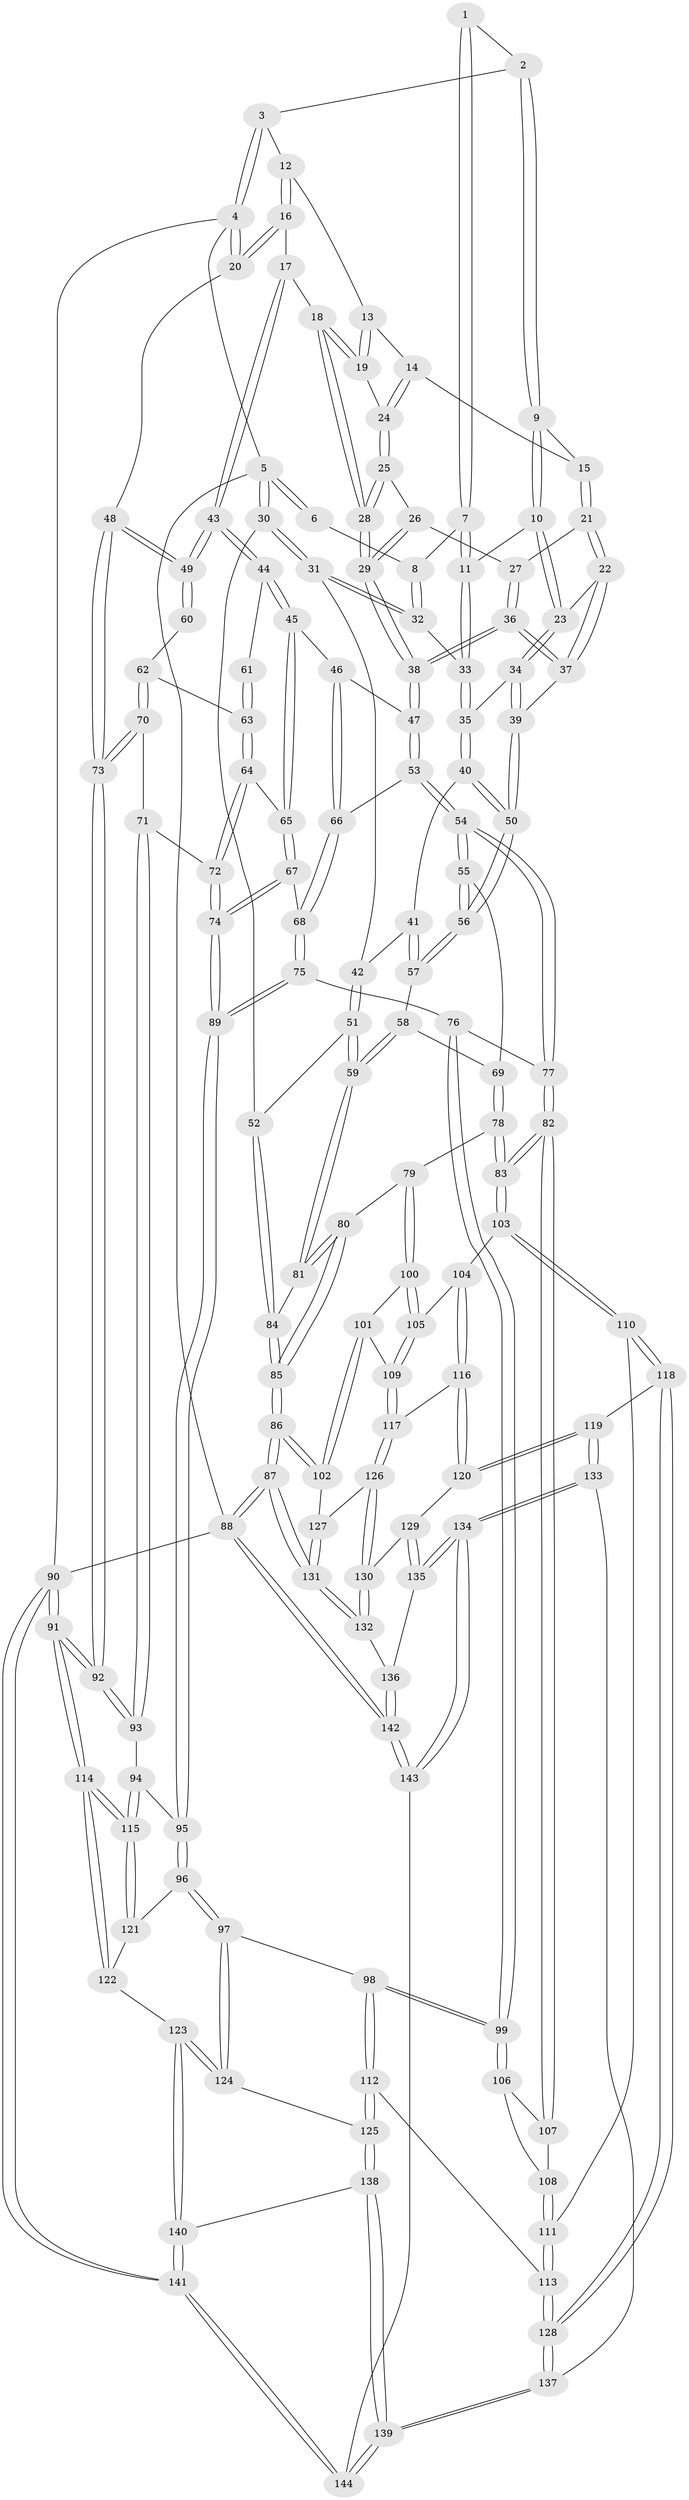 // coarse degree distribution, {4: 0.4111111111111111, 6: 0.08888888888888889, 3: 0.13333333333333333, 5: 0.34444444444444444, 2: 0.011111111111111112, 7: 0.011111111111111112}
// Generated by graph-tools (version 1.1) at 2025/42/03/06/25 10:42:29]
// undirected, 144 vertices, 357 edges
graph export_dot {
graph [start="1"]
  node [color=gray90,style=filled];
  1 [pos="+0.4812319739862618+0"];
  2 [pos="+0.4822065821836366+0"];
  3 [pos="+0.8286646733427186+0"];
  4 [pos="+1+0"];
  5 [pos="+0+0"];
  6 [pos="+0.27356554649866055+0"];
  7 [pos="+0.3786683134569675+0.027591606346411415"];
  8 [pos="+0.2673822388522748+0.08196882277944176"];
  9 [pos="+0.49138462925716014+0"];
  10 [pos="+0.45791755270643136+0.10506359408614246"];
  11 [pos="+0.3936502958772205+0.10981165643795829"];
  12 [pos="+0.8171897953873906+0"];
  13 [pos="+0.7432767522837445+0.0054096405941402624"];
  14 [pos="+0.642227744389022+0.04792037139626126"];
  15 [pos="+0.5430740832148053+0"];
  16 [pos="+0.8690395977273372+0.1009164919837615"];
  17 [pos="+0.7844412213028306+0.18599548021601447"];
  18 [pos="+0.7636783438658398+0.1858849246523609"];
  19 [pos="+0.7220695364155041+0.07874252121311404"];
  20 [pos="+1+0.21575349384685935"];
  21 [pos="+0.5441341627403631+0.10279559238454161"];
  22 [pos="+0.497953745203402+0.133354235457353"];
  23 [pos="+0.4964396284685338+0.1335352839101686"];
  24 [pos="+0.64969286444727+0.0768680011828955"];
  25 [pos="+0.6466434746714146+0.0887076249124064"];
  26 [pos="+0.611477799159872+0.11391085228690678"];
  27 [pos="+0.5581332702688814+0.11213554599001072"];
  28 [pos="+0.7229355299171829+0.19995681959060188"];
  29 [pos="+0.6561982627500571+0.24779300150995565"];
  30 [pos="+0+0"];
  31 [pos="+0.18394720556310842+0.14395600864238095"];
  32 [pos="+0.24821881077849137+0.11080847673365073"];
  33 [pos="+0.3744936581373673+0.14890087632617935"];
  34 [pos="+0.4345002648262517+0.20668898622634152"];
  35 [pos="+0.39530543749955255+0.21655148903320767"];
  36 [pos="+0.6000658963880733+0.25443875079406497"];
  37 [pos="+0.5609245712069424+0.2510842265282086"];
  38 [pos="+0.636903691265387+0.26853148541456023"];
  39 [pos="+0.5564522553973493+0.25201205473017135"];
  40 [pos="+0.39466961215357166+0.21775300405361497"];
  41 [pos="+0.3195611782032967+0.2723356660712389"];
  42 [pos="+0.20023374226606802+0.19823009007735984"];
  43 [pos="+0.813186261111497+0.23106240363632827"];
  44 [pos="+0.8373423840621956+0.3011111964807946"];
  45 [pos="+0.7995067241962331+0.35153348188383615"];
  46 [pos="+0.7587161205957156+0.3519327811704123"];
  47 [pos="+0.6403243777663443+0.29088836775975135"];
  48 [pos="+1+0.22131400070902435"];
  49 [pos="+1+0.22432112053179354"];
  50 [pos="+0.46676614234053654+0.32504028691511755"];
  51 [pos="+0.13233727451229932+0.3453044296826742"];
  52 [pos="+0+0.0860144321415529"];
  53 [pos="+0.6232167576253831+0.35278037875691054"];
  54 [pos="+0.5347653869976028+0.46790414899884064"];
  55 [pos="+0.4543807990029647+0.39697765883940267"];
  56 [pos="+0.4530204845991031+0.3892618899181955"];
  57 [pos="+0.31970922574383104+0.2821255170554331"];
  58 [pos="+0.2883452050750459+0.35824464547204476"];
  59 [pos="+0.15176368773427557+0.43177851582667776"];
  60 [pos="+0.886528236288537+0.3055984330139829"];
  61 [pos="+0.850024226310172+0.30453821102194173"];
  62 [pos="+0.9242144038935028+0.4013845884205387"];
  63 [pos="+0.8894579224117256+0.39420251733319644"];
  64 [pos="+0.8279848142942334+0.41576634520615424"];
  65 [pos="+0.8180058367879072+0.4128230856841325"];
  66 [pos="+0.7175457448690514+0.43427775453817236"];
  67 [pos="+0.7617128038719666+0.4812300503394575"];
  68 [pos="+0.737613974994881+0.49260110959140996"];
  69 [pos="+0.3633224724251131+0.4262221875548854"];
  70 [pos="+1+0.45757815299766547"];
  71 [pos="+0.9281488021501221+0.5153649503834478"];
  72 [pos="+0.9245638024017743+0.5166492024420986"];
  73 [pos="+1+0.40940216923803124"];
  74 [pos="+0.9151094622839697+0.5239395444489031"];
  75 [pos="+0.719244332956311+0.5229043567586041"];
  76 [pos="+0.7078437141487652+0.5360515298293627"];
  77 [pos="+0.5406744931633105+0.5066792613548231"];
  78 [pos="+0.32359510201760533+0.5095001055258721"];
  79 [pos="+0.23609467727201852+0.530741706026576"];
  80 [pos="+0.14583707188015052+0.4540074776233289"];
  81 [pos="+0.14632134184211343+0.45149060409698233"];
  82 [pos="+0.4953650273762722+0.5862247473928944"];
  83 [pos="+0.4854744828959859+0.5997565991996695"];
  84 [pos="+0+0.18066696470640037"];
  85 [pos="+0+0.6261033233666685"];
  86 [pos="+0+0.6667623941870381"];
  87 [pos="+0+1"];
  88 [pos="+0+1"];
  89 [pos="+0.8884773164854839+0.5647156395349902"];
  90 [pos="+1+1"];
  91 [pos="+1+0.9957548922807044"];
  92 [pos="+1+0.663383574806293"];
  93 [pos="+0.9820628413796442+0.6531469713373603"];
  94 [pos="+0.9397158605140896+0.6670843594476146"];
  95 [pos="+0.8505138670896306+0.6646521094305485"];
  96 [pos="+0.850422763363021+0.6647306977900325"];
  97 [pos="+0.8338813427465179+0.66808790845643"];
  98 [pos="+0.7539181969614258+0.6472236873330726"];
  99 [pos="+0.7301513897025328+0.6117744927785496"];
  100 [pos="+0.23875817733791252+0.5575029081110174"];
  101 [pos="+0.23011673202565458+0.602867351138156"];
  102 [pos="+0.10308015388230993+0.6989442556188105"];
  103 [pos="+0.48284130799175456+0.6136565602209311"];
  104 [pos="+0.4649748458502204+0.6276798312348674"];
  105 [pos="+0.36410073315884334+0.6443922910034895"];
  106 [pos="+0.6732638618507015+0.6310496873145601"];
  107 [pos="+0.6312296705801193+0.6293542013554245"];
  108 [pos="+0.629799546212917+0.6691702218154424"];
  109 [pos="+0.2756187754228841+0.7155817522860788"];
  110 [pos="+0.5363565168310341+0.685736245529981"];
  111 [pos="+0.582832605328269+0.727809942068892"];
  112 [pos="+0.6413404826402503+0.7959113359168587"];
  113 [pos="+0.6336158808450231+0.7955616232253319"];
  114 [pos="+1+0.8236896129567503"];
  115 [pos="+1+0.8083278496463377"];
  116 [pos="+0.38795185606653076+0.7853367576013115"];
  117 [pos="+0.27107348793356717+0.7448677721139644"];
  118 [pos="+0.4554472109095377+0.8259679176564733"];
  119 [pos="+0.4315025280214266+0.83546071273809"];
  120 [pos="+0.396001943984626+0.8035748756181349"];
  121 [pos="+0.8519569607655629+0.6673073226678298"];
  122 [pos="+0.899432221734781+0.8136718867345023"];
  123 [pos="+0.8208582698659868+0.8536777293736081"];
  124 [pos="+0.7888331753566382+0.8274119396186829"];
  125 [pos="+0.6744139454954873+0.818208095325545"];
  126 [pos="+0.22777535382874012+0.7770935974765684"];
  127 [pos="+0.22186830650966685+0.7770493054279793"];
  128 [pos="+0.6165922100646817+0.8116614932760641"];
  129 [pos="+0.37339649633091304+0.8238140592071135"];
  130 [pos="+0.2576538373095332+0.8539930247740457"];
  131 [pos="+0.11182860973226919+0.8853590714804563"];
  132 [pos="+0.266160627044301+0.8929207796140487"];
  133 [pos="+0.4446182811442903+0.9356363620448919"];
  134 [pos="+0.4043629877479083+1"];
  135 [pos="+0.3070620552222245+0.905034028936195"];
  136 [pos="+0.2663807930149975+0.893375605642018"];
  137 [pos="+0.5654410521481847+0.9191886703604192"];
  138 [pos="+0.7216268165421691+1"];
  139 [pos="+0.7082366555147616+1"];
  140 [pos="+0.8211962858610212+0.8556269796189101"];
  141 [pos="+1+1"];
  142 [pos="+0+1"];
  143 [pos="+0.3771035040466496+1"];
  144 [pos="+0.7132274215074519+1"];
  1 -- 2;
  1 -- 7;
  1 -- 7;
  2 -- 3;
  2 -- 9;
  2 -- 9;
  3 -- 4;
  3 -- 4;
  3 -- 12;
  4 -- 5;
  4 -- 20;
  4 -- 20;
  4 -- 90;
  5 -- 6;
  5 -- 6;
  5 -- 30;
  5 -- 30;
  5 -- 88;
  6 -- 8;
  7 -- 8;
  7 -- 11;
  7 -- 11;
  8 -- 32;
  8 -- 32;
  9 -- 10;
  9 -- 10;
  9 -- 15;
  10 -- 11;
  10 -- 23;
  10 -- 23;
  11 -- 33;
  11 -- 33;
  12 -- 13;
  12 -- 16;
  12 -- 16;
  13 -- 14;
  13 -- 19;
  13 -- 19;
  14 -- 15;
  14 -- 24;
  14 -- 24;
  15 -- 21;
  15 -- 21;
  16 -- 17;
  16 -- 20;
  16 -- 20;
  17 -- 18;
  17 -- 43;
  17 -- 43;
  18 -- 19;
  18 -- 19;
  18 -- 28;
  18 -- 28;
  19 -- 24;
  20 -- 48;
  21 -- 22;
  21 -- 22;
  21 -- 27;
  22 -- 23;
  22 -- 37;
  22 -- 37;
  23 -- 34;
  23 -- 34;
  24 -- 25;
  24 -- 25;
  25 -- 26;
  25 -- 28;
  25 -- 28;
  26 -- 27;
  26 -- 29;
  26 -- 29;
  27 -- 36;
  27 -- 36;
  28 -- 29;
  28 -- 29;
  29 -- 38;
  29 -- 38;
  30 -- 31;
  30 -- 31;
  30 -- 52;
  31 -- 32;
  31 -- 32;
  31 -- 42;
  32 -- 33;
  33 -- 35;
  33 -- 35;
  34 -- 35;
  34 -- 39;
  34 -- 39;
  35 -- 40;
  35 -- 40;
  36 -- 37;
  36 -- 37;
  36 -- 38;
  36 -- 38;
  37 -- 39;
  38 -- 47;
  38 -- 47;
  39 -- 50;
  39 -- 50;
  40 -- 41;
  40 -- 50;
  40 -- 50;
  41 -- 42;
  41 -- 57;
  41 -- 57;
  42 -- 51;
  42 -- 51;
  43 -- 44;
  43 -- 44;
  43 -- 49;
  43 -- 49;
  44 -- 45;
  44 -- 45;
  44 -- 61;
  45 -- 46;
  45 -- 65;
  45 -- 65;
  46 -- 47;
  46 -- 66;
  46 -- 66;
  47 -- 53;
  47 -- 53;
  48 -- 49;
  48 -- 49;
  48 -- 73;
  48 -- 73;
  49 -- 60;
  49 -- 60;
  50 -- 56;
  50 -- 56;
  51 -- 52;
  51 -- 59;
  51 -- 59;
  52 -- 84;
  52 -- 84;
  53 -- 54;
  53 -- 54;
  53 -- 66;
  54 -- 55;
  54 -- 55;
  54 -- 77;
  54 -- 77;
  55 -- 56;
  55 -- 56;
  55 -- 69;
  56 -- 57;
  56 -- 57;
  57 -- 58;
  58 -- 59;
  58 -- 59;
  58 -- 69;
  59 -- 81;
  59 -- 81;
  60 -- 62;
  61 -- 63;
  61 -- 63;
  62 -- 63;
  62 -- 70;
  62 -- 70;
  63 -- 64;
  63 -- 64;
  64 -- 65;
  64 -- 72;
  64 -- 72;
  65 -- 67;
  65 -- 67;
  66 -- 68;
  66 -- 68;
  67 -- 68;
  67 -- 74;
  67 -- 74;
  68 -- 75;
  68 -- 75;
  69 -- 78;
  69 -- 78;
  70 -- 71;
  70 -- 73;
  70 -- 73;
  71 -- 72;
  71 -- 93;
  71 -- 93;
  72 -- 74;
  72 -- 74;
  73 -- 92;
  73 -- 92;
  74 -- 89;
  74 -- 89;
  75 -- 76;
  75 -- 89;
  75 -- 89;
  76 -- 77;
  76 -- 99;
  76 -- 99;
  77 -- 82;
  77 -- 82;
  78 -- 79;
  78 -- 83;
  78 -- 83;
  79 -- 80;
  79 -- 100;
  79 -- 100;
  80 -- 81;
  80 -- 81;
  80 -- 85;
  80 -- 85;
  81 -- 84;
  82 -- 83;
  82 -- 83;
  82 -- 107;
  82 -- 107;
  83 -- 103;
  83 -- 103;
  84 -- 85;
  84 -- 85;
  85 -- 86;
  85 -- 86;
  86 -- 87;
  86 -- 87;
  86 -- 102;
  86 -- 102;
  87 -- 88;
  87 -- 88;
  87 -- 131;
  87 -- 131;
  88 -- 142;
  88 -- 142;
  88 -- 90;
  89 -- 95;
  89 -- 95;
  90 -- 91;
  90 -- 91;
  90 -- 141;
  90 -- 141;
  91 -- 92;
  91 -- 92;
  91 -- 114;
  91 -- 114;
  92 -- 93;
  92 -- 93;
  93 -- 94;
  94 -- 95;
  94 -- 115;
  94 -- 115;
  95 -- 96;
  95 -- 96;
  96 -- 97;
  96 -- 97;
  96 -- 121;
  97 -- 98;
  97 -- 124;
  97 -- 124;
  98 -- 99;
  98 -- 99;
  98 -- 112;
  98 -- 112;
  99 -- 106;
  99 -- 106;
  100 -- 101;
  100 -- 105;
  100 -- 105;
  101 -- 102;
  101 -- 102;
  101 -- 109;
  102 -- 127;
  103 -- 104;
  103 -- 110;
  103 -- 110;
  104 -- 105;
  104 -- 116;
  104 -- 116;
  105 -- 109;
  105 -- 109;
  106 -- 107;
  106 -- 108;
  107 -- 108;
  108 -- 111;
  108 -- 111;
  109 -- 117;
  109 -- 117;
  110 -- 111;
  110 -- 118;
  110 -- 118;
  111 -- 113;
  111 -- 113;
  112 -- 113;
  112 -- 125;
  112 -- 125;
  113 -- 128;
  113 -- 128;
  114 -- 115;
  114 -- 115;
  114 -- 122;
  114 -- 122;
  115 -- 121;
  115 -- 121;
  116 -- 117;
  116 -- 120;
  116 -- 120;
  117 -- 126;
  117 -- 126;
  118 -- 119;
  118 -- 128;
  118 -- 128;
  119 -- 120;
  119 -- 120;
  119 -- 133;
  119 -- 133;
  120 -- 129;
  121 -- 122;
  122 -- 123;
  123 -- 124;
  123 -- 124;
  123 -- 140;
  123 -- 140;
  124 -- 125;
  125 -- 138;
  125 -- 138;
  126 -- 127;
  126 -- 130;
  126 -- 130;
  127 -- 131;
  127 -- 131;
  128 -- 137;
  128 -- 137;
  129 -- 130;
  129 -- 135;
  129 -- 135;
  130 -- 132;
  130 -- 132;
  131 -- 132;
  131 -- 132;
  132 -- 136;
  133 -- 134;
  133 -- 134;
  133 -- 137;
  134 -- 135;
  134 -- 135;
  134 -- 143;
  134 -- 143;
  135 -- 136;
  136 -- 142;
  136 -- 142;
  137 -- 139;
  137 -- 139;
  138 -- 139;
  138 -- 139;
  138 -- 140;
  139 -- 144;
  139 -- 144;
  140 -- 141;
  140 -- 141;
  141 -- 144;
  141 -- 144;
  142 -- 143;
  142 -- 143;
  143 -- 144;
}

